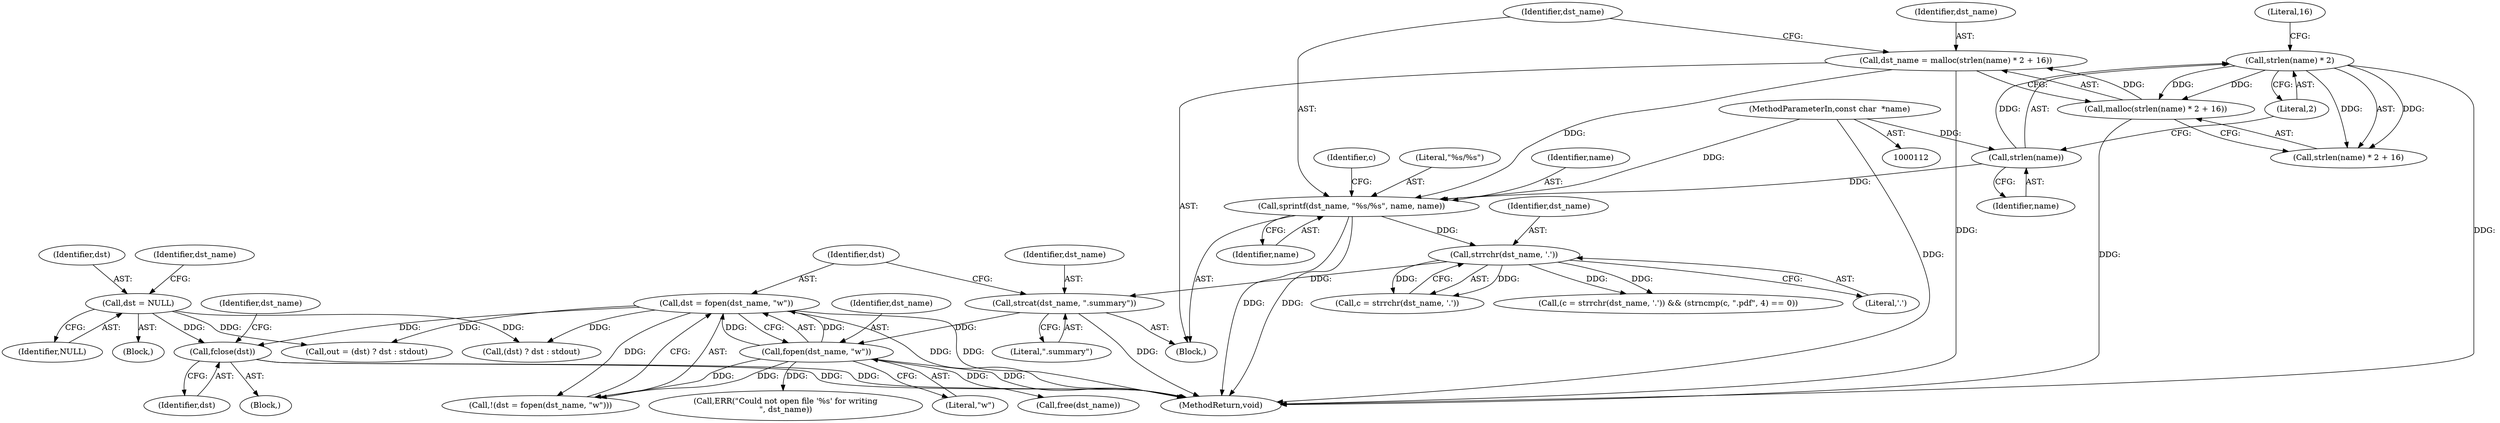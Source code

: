 digraph "0_pdfresurrect_0c4120fffa3dffe97b95c486a120eded82afe8a6_9@pointer" {
"1000462" [label="(Call,fclose(dst))"];
"1000172" [label="(Call,dst = fopen(dst_name, \"w\"))"];
"1000174" [label="(Call,fopen(dst_name, \"w\"))"];
"1000167" [label="(Call,strcat(dst_name, \".summary\"))"];
"1000154" [label="(Call,strrchr(dst_name, '.'))"];
"1000145" [label="(Call,sprintf(dst_name, \"%s/%s\", name, name))"];
"1000136" [label="(Call,dst_name = malloc(strlen(name) * 2 + 16))"];
"1000138" [label="(Call,malloc(strlen(name) * 2 + 16))"];
"1000140" [label="(Call,strlen(name) * 2)"];
"1000141" [label="(Call,strlen(name))"];
"1000115" [label="(MethodParameterIn,const char  *name)"];
"1000127" [label="(Call,dst = NULL)"];
"1000173" [label="(Identifier,dst)"];
"1000143" [label="(Literal,2)"];
"1000465" [label="(Identifier,dst_name)"];
"1000464" [label="(Call,free(dst_name))"];
"1000156" [label="(Literal,'.')"];
"1000137" [label="(Identifier,dst_name)"];
"1000128" [label="(Identifier,dst)"];
"1000461" [label="(Block,)"];
"1000168" [label="(Identifier,dst_name)"];
"1000141" [label="(Call,strlen(name))"];
"1000184" [label="(Call,(dst) ? dst : stdout)"];
"1000463" [label="(Identifier,dst)"];
"1000152" [label="(Call,c = strrchr(dst_name, '.'))"];
"1000155" [label="(Identifier,dst_name)"];
"1000115" [label="(MethodParameterIn,const char  *name)"];
"1000182" [label="(Call,out = (dst) ? dst : stdout)"];
"1000174" [label="(Call,fopen(dst_name, \"w\"))"];
"1000140" [label="(Call,strlen(name) * 2)"];
"1000142" [label="(Identifier,name)"];
"1000145" [label="(Call,sprintf(dst_name, \"%s/%s\", name, name))"];
"1000171" [label="(Call,!(dst = fopen(dst_name, \"w\")))"];
"1000129" [label="(Identifier,NULL)"];
"1000138" [label="(Call,malloc(strlen(name) * 2 + 16))"];
"1000127" [label="(Call,dst = NULL)"];
"1000178" [label="(Call,ERR(\"Could not open file '%s' for writing\n\", dst_name))"];
"1000144" [label="(Literal,16)"];
"1000117" [label="(Block,)"];
"1000466" [label="(MethodReturn,void)"];
"1000176" [label="(Literal,\"w\")"];
"1000135" [label="(Block,)"];
"1000146" [label="(Identifier,dst_name)"];
"1000139" [label="(Call,strlen(name) * 2 + 16)"];
"1000175" [label="(Identifier,dst_name)"];
"1000148" [label="(Identifier,name)"];
"1000149" [label="(Identifier,name)"];
"1000153" [label="(Identifier,c)"];
"1000154" [label="(Call,strrchr(dst_name, '.'))"];
"1000172" [label="(Call,dst = fopen(dst_name, \"w\"))"];
"1000147" [label="(Literal,\"%s/%s\")"];
"1000462" [label="(Call,fclose(dst))"];
"1000131" [label="(Identifier,dst_name)"];
"1000167" [label="(Call,strcat(dst_name, \".summary\"))"];
"1000151" [label="(Call,(c = strrchr(dst_name, '.')) && (strncmp(c, \".pdf\", 4) == 0))"];
"1000169" [label="(Literal,\".summary\")"];
"1000136" [label="(Call,dst_name = malloc(strlen(name) * 2 + 16))"];
"1000462" -> "1000461"  [label="AST: "];
"1000462" -> "1000463"  [label="CFG: "];
"1000463" -> "1000462"  [label="AST: "];
"1000465" -> "1000462"  [label="CFG: "];
"1000462" -> "1000466"  [label="DDG: "];
"1000462" -> "1000466"  [label="DDG: "];
"1000172" -> "1000462"  [label="DDG: "];
"1000127" -> "1000462"  [label="DDG: "];
"1000172" -> "1000171"  [label="AST: "];
"1000172" -> "1000174"  [label="CFG: "];
"1000173" -> "1000172"  [label="AST: "];
"1000174" -> "1000172"  [label="AST: "];
"1000171" -> "1000172"  [label="CFG: "];
"1000172" -> "1000466"  [label="DDG: "];
"1000172" -> "1000466"  [label="DDG: "];
"1000172" -> "1000171"  [label="DDG: "];
"1000174" -> "1000172"  [label="DDG: "];
"1000174" -> "1000172"  [label="DDG: "];
"1000172" -> "1000182"  [label="DDG: "];
"1000172" -> "1000184"  [label="DDG: "];
"1000174" -> "1000176"  [label="CFG: "];
"1000175" -> "1000174"  [label="AST: "];
"1000176" -> "1000174"  [label="AST: "];
"1000174" -> "1000466"  [label="DDG: "];
"1000174" -> "1000171"  [label="DDG: "];
"1000174" -> "1000171"  [label="DDG: "];
"1000167" -> "1000174"  [label="DDG: "];
"1000174" -> "1000178"  [label="DDG: "];
"1000174" -> "1000464"  [label="DDG: "];
"1000167" -> "1000135"  [label="AST: "];
"1000167" -> "1000169"  [label="CFG: "];
"1000168" -> "1000167"  [label="AST: "];
"1000169" -> "1000167"  [label="AST: "];
"1000173" -> "1000167"  [label="CFG: "];
"1000167" -> "1000466"  [label="DDG: "];
"1000154" -> "1000167"  [label="DDG: "];
"1000154" -> "1000152"  [label="AST: "];
"1000154" -> "1000156"  [label="CFG: "];
"1000155" -> "1000154"  [label="AST: "];
"1000156" -> "1000154"  [label="AST: "];
"1000152" -> "1000154"  [label="CFG: "];
"1000154" -> "1000151"  [label="DDG: "];
"1000154" -> "1000151"  [label="DDG: "];
"1000154" -> "1000152"  [label="DDG: "];
"1000154" -> "1000152"  [label="DDG: "];
"1000145" -> "1000154"  [label="DDG: "];
"1000145" -> "1000135"  [label="AST: "];
"1000145" -> "1000149"  [label="CFG: "];
"1000146" -> "1000145"  [label="AST: "];
"1000147" -> "1000145"  [label="AST: "];
"1000148" -> "1000145"  [label="AST: "];
"1000149" -> "1000145"  [label="AST: "];
"1000153" -> "1000145"  [label="CFG: "];
"1000145" -> "1000466"  [label="DDG: "];
"1000145" -> "1000466"  [label="DDG: "];
"1000136" -> "1000145"  [label="DDG: "];
"1000141" -> "1000145"  [label="DDG: "];
"1000115" -> "1000145"  [label="DDG: "];
"1000136" -> "1000135"  [label="AST: "];
"1000136" -> "1000138"  [label="CFG: "];
"1000137" -> "1000136"  [label="AST: "];
"1000138" -> "1000136"  [label="AST: "];
"1000146" -> "1000136"  [label="CFG: "];
"1000136" -> "1000466"  [label="DDG: "];
"1000138" -> "1000136"  [label="DDG: "];
"1000138" -> "1000139"  [label="CFG: "];
"1000139" -> "1000138"  [label="AST: "];
"1000138" -> "1000466"  [label="DDG: "];
"1000140" -> "1000138"  [label="DDG: "];
"1000140" -> "1000138"  [label="DDG: "];
"1000140" -> "1000139"  [label="AST: "];
"1000140" -> "1000143"  [label="CFG: "];
"1000141" -> "1000140"  [label="AST: "];
"1000143" -> "1000140"  [label="AST: "];
"1000144" -> "1000140"  [label="CFG: "];
"1000140" -> "1000466"  [label="DDG: "];
"1000140" -> "1000139"  [label="DDG: "];
"1000140" -> "1000139"  [label="DDG: "];
"1000141" -> "1000140"  [label="DDG: "];
"1000141" -> "1000142"  [label="CFG: "];
"1000142" -> "1000141"  [label="AST: "];
"1000143" -> "1000141"  [label="CFG: "];
"1000115" -> "1000141"  [label="DDG: "];
"1000115" -> "1000112"  [label="AST: "];
"1000115" -> "1000466"  [label="DDG: "];
"1000127" -> "1000117"  [label="AST: "];
"1000127" -> "1000129"  [label="CFG: "];
"1000128" -> "1000127"  [label="AST: "];
"1000129" -> "1000127"  [label="AST: "];
"1000131" -> "1000127"  [label="CFG: "];
"1000127" -> "1000182"  [label="DDG: "];
"1000127" -> "1000184"  [label="DDG: "];
}
